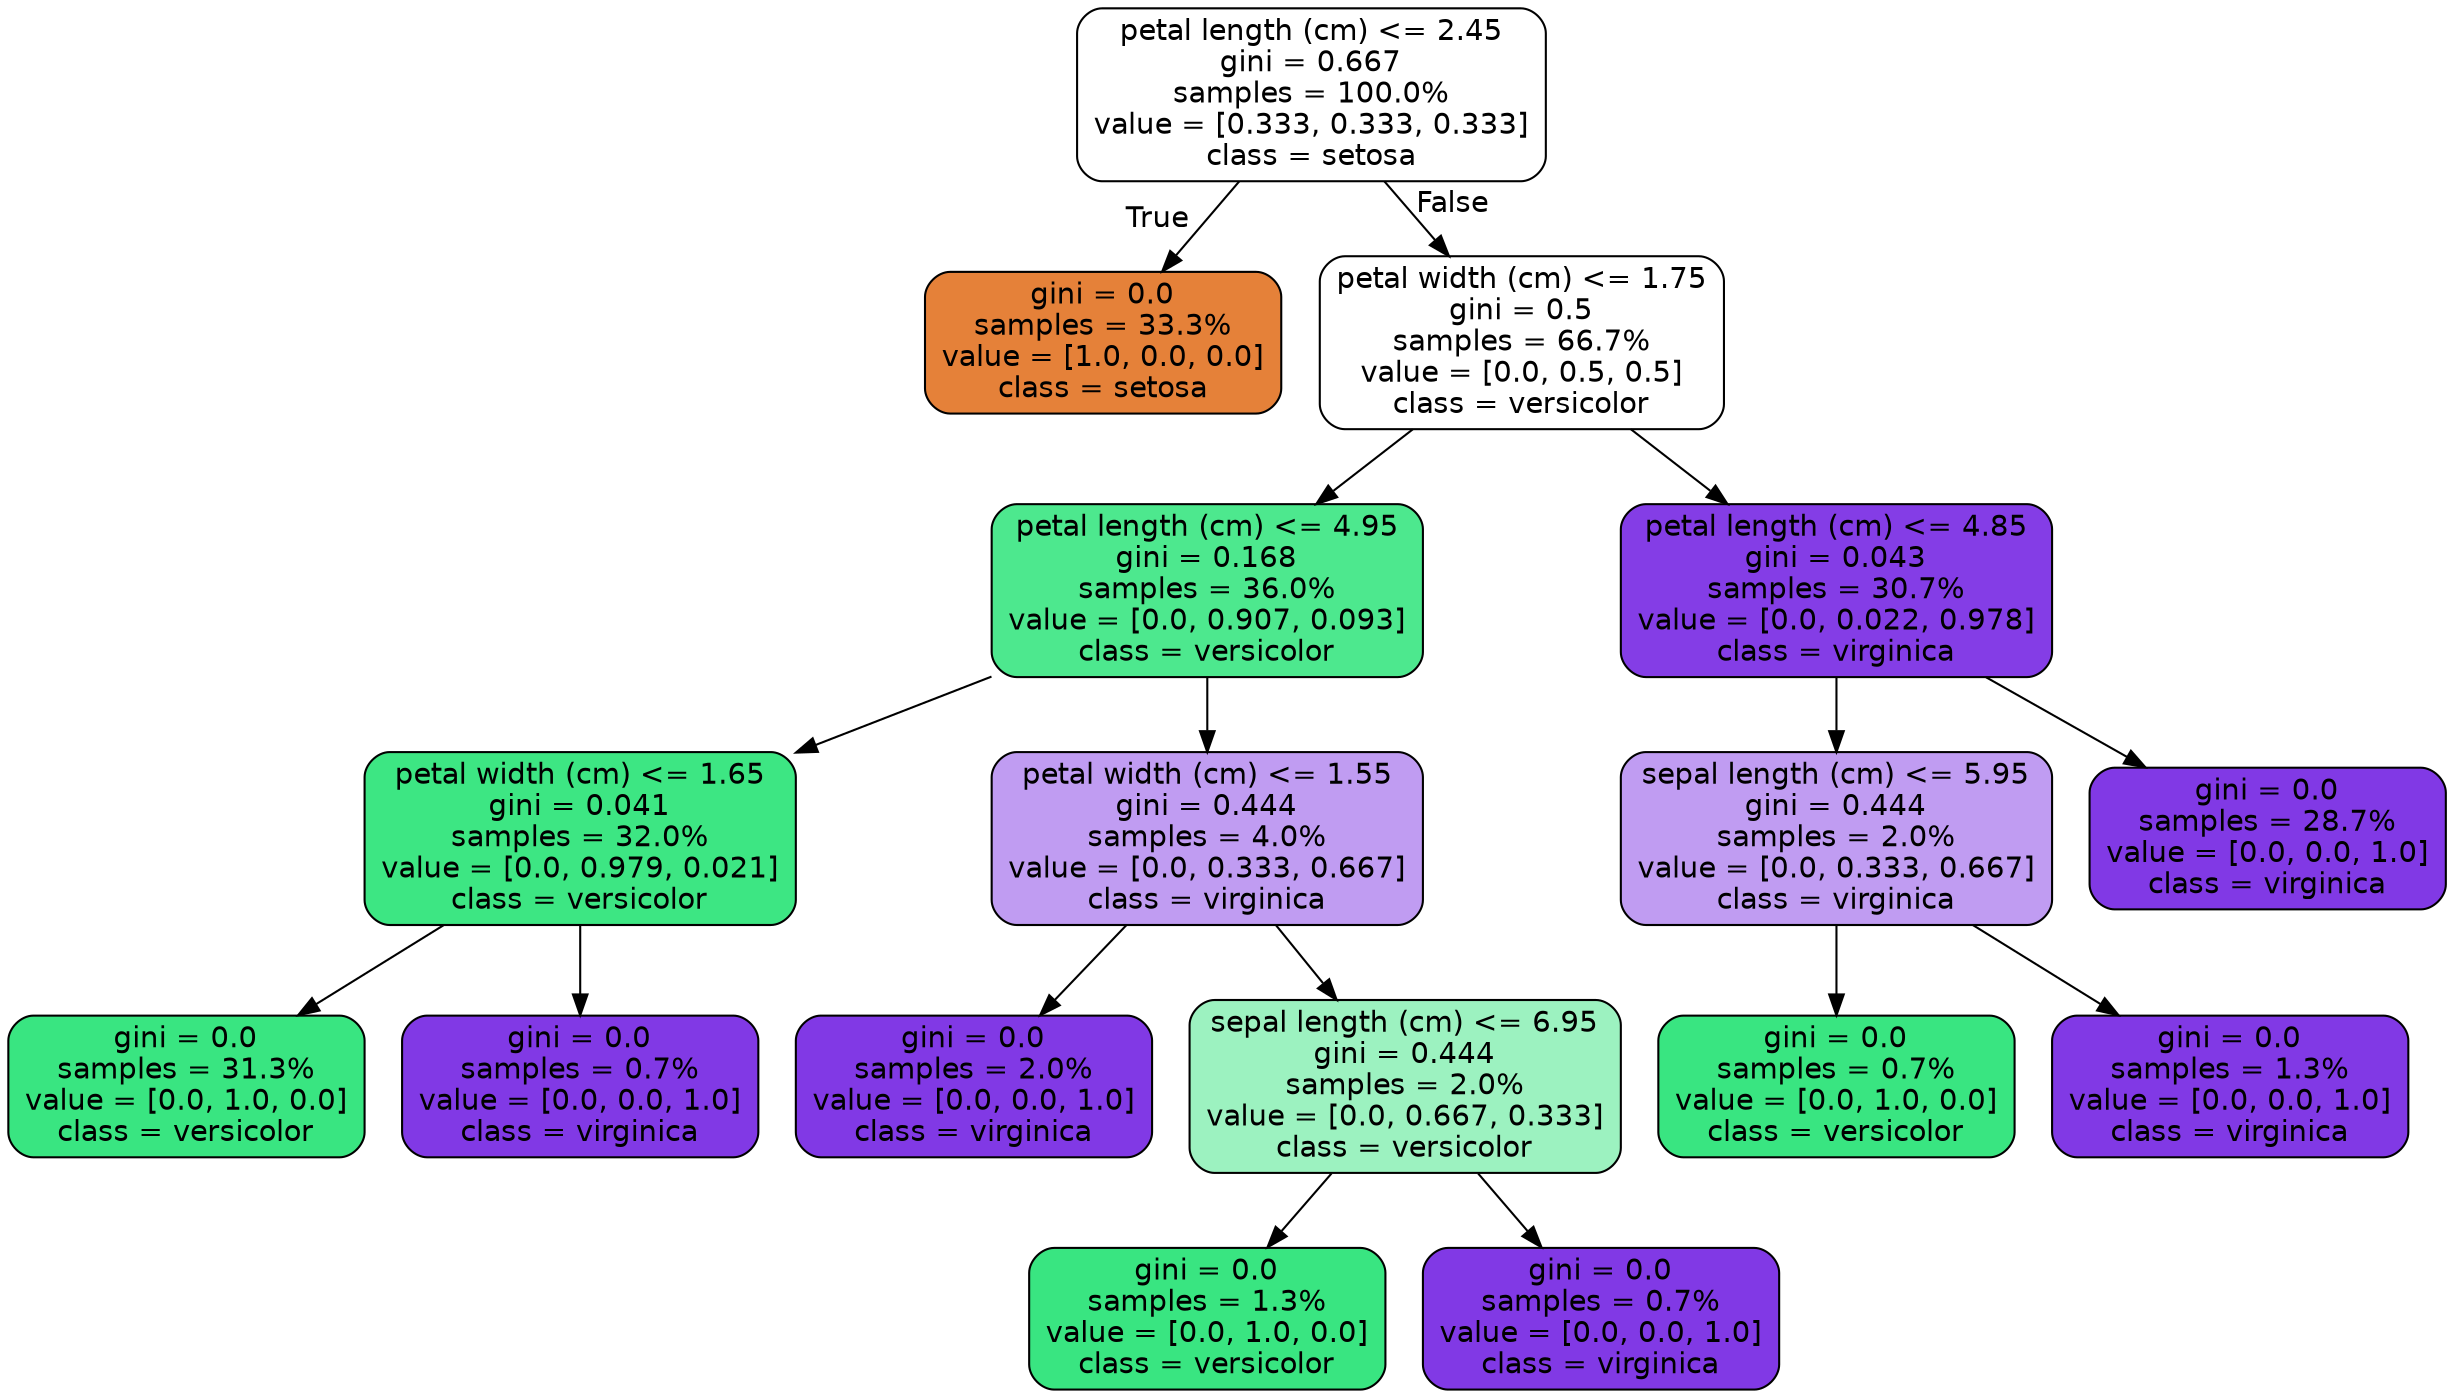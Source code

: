 digraph Tree {
node [shape=box, style="filled, rounded", color="black", fontname=helvetica] ;
edge [fontname=helvetica] ;
0 [label="petal length (cm) <= 2.45\ngini = 0.667\nsamples = 100.0%\nvalue = [0.333, 0.333, 0.333]\nclass = setosa", fillcolor="#e5813900"] ;
1 [label="gini = 0.0\nsamples = 33.3%\nvalue = [1.0, 0.0, 0.0]\nclass = setosa", fillcolor="#e58139ff"] ;
0 -> 1 [labeldistance=2.5, labelangle=45, headlabel="True"] ;
2 [label="petal width (cm) <= 1.75\ngini = 0.5\nsamples = 66.7%\nvalue = [0.0, 0.5, 0.5]\nclass = versicolor", fillcolor="#39e58100"] ;
0 -> 2 [labeldistance=2.5, labelangle=-45, headlabel="False"] ;
3 [label="petal length (cm) <= 4.95\ngini = 0.168\nsamples = 36.0%\nvalue = [0.0, 0.907, 0.093]\nclass = versicolor", fillcolor="#39e581e5"] ;
2 -> 3 ;
4 [label="petal width (cm) <= 1.65\ngini = 0.041\nsamples = 32.0%\nvalue = [0.0, 0.979, 0.021]\nclass = versicolor", fillcolor="#39e581fa"] ;
3 -> 4 ;
5 [label="gini = 0.0\nsamples = 31.3%\nvalue = [0.0, 1.0, 0.0]\nclass = versicolor", fillcolor="#39e581ff"] ;
4 -> 5 ;
6 [label="gini = 0.0\nsamples = 0.7%\nvalue = [0.0, 0.0, 1.0]\nclass = virginica", fillcolor="#8139e5ff"] ;
4 -> 6 ;
7 [label="petal width (cm) <= 1.55\ngini = 0.444\nsamples = 4.0%\nvalue = [0.0, 0.333, 0.667]\nclass = virginica", fillcolor="#8139e57f"] ;
3 -> 7 ;
8 [label="gini = 0.0\nsamples = 2.0%\nvalue = [0.0, 0.0, 1.0]\nclass = virginica", fillcolor="#8139e5ff"] ;
7 -> 8 ;
9 [label="sepal length (cm) <= 6.95\ngini = 0.444\nsamples = 2.0%\nvalue = [0.0, 0.667, 0.333]\nclass = versicolor", fillcolor="#39e5817f"] ;
7 -> 9 ;
10 [label="gini = 0.0\nsamples = 1.3%\nvalue = [0.0, 1.0, 0.0]\nclass = versicolor", fillcolor="#39e581ff"] ;
9 -> 10 ;
11 [label="gini = 0.0\nsamples = 0.7%\nvalue = [0.0, 0.0, 1.0]\nclass = virginica", fillcolor="#8139e5ff"] ;
9 -> 11 ;
12 [label="petal length (cm) <= 4.85\ngini = 0.043\nsamples = 30.7%\nvalue = [0.0, 0.022, 0.978]\nclass = virginica", fillcolor="#8139e5f9"] ;
2 -> 12 ;
13 [label="sepal length (cm) <= 5.95\ngini = 0.444\nsamples = 2.0%\nvalue = [0.0, 0.333, 0.667]\nclass = virginica", fillcolor="#8139e57f"] ;
12 -> 13 ;
14 [label="gini = 0.0\nsamples = 0.7%\nvalue = [0.0, 1.0, 0.0]\nclass = versicolor", fillcolor="#39e581ff"] ;
13 -> 14 ;
15 [label="gini = 0.0\nsamples = 1.3%\nvalue = [0.0, 0.0, 1.0]\nclass = virginica", fillcolor="#8139e5ff"] ;
13 -> 15 ;
16 [label="gini = 0.0\nsamples = 28.7%\nvalue = [0.0, 0.0, 1.0]\nclass = virginica", fillcolor="#8139e5ff"] ;
12 -> 16 ;
}